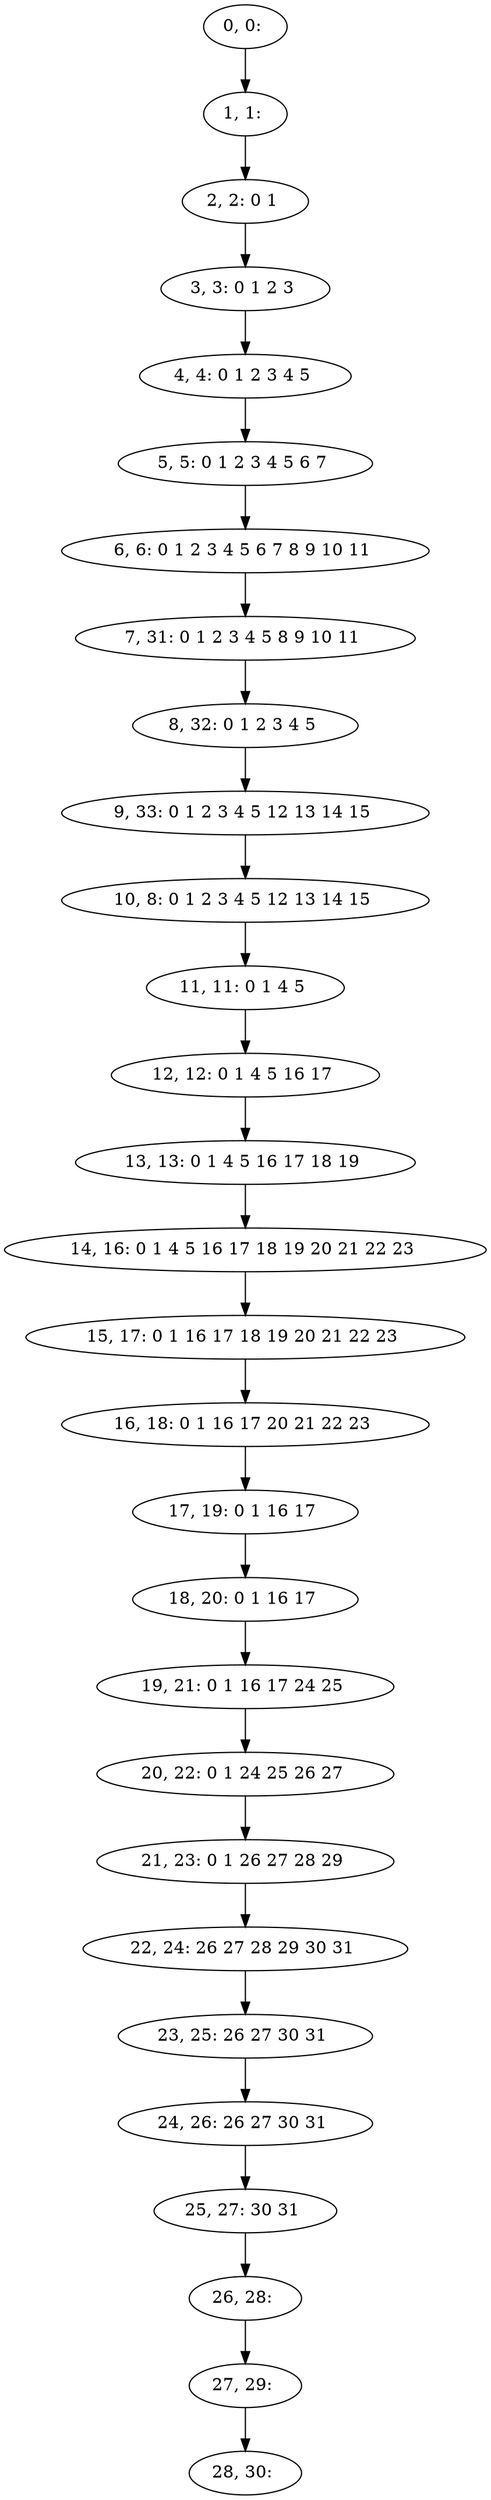 digraph G {
0[label="0, 0: "];
1[label="1, 1: "];
2[label="2, 2: 0 1 "];
3[label="3, 3: 0 1 2 3 "];
4[label="4, 4: 0 1 2 3 4 5 "];
5[label="5, 5: 0 1 2 3 4 5 6 7 "];
6[label="6, 6: 0 1 2 3 4 5 6 7 8 9 10 11 "];
7[label="7, 31: 0 1 2 3 4 5 8 9 10 11 "];
8[label="8, 32: 0 1 2 3 4 5 "];
9[label="9, 33: 0 1 2 3 4 5 12 13 14 15 "];
10[label="10, 8: 0 1 2 3 4 5 12 13 14 15 "];
11[label="11, 11: 0 1 4 5 "];
12[label="12, 12: 0 1 4 5 16 17 "];
13[label="13, 13: 0 1 4 5 16 17 18 19 "];
14[label="14, 16: 0 1 4 5 16 17 18 19 20 21 22 23 "];
15[label="15, 17: 0 1 16 17 18 19 20 21 22 23 "];
16[label="16, 18: 0 1 16 17 20 21 22 23 "];
17[label="17, 19: 0 1 16 17 "];
18[label="18, 20: 0 1 16 17 "];
19[label="19, 21: 0 1 16 17 24 25 "];
20[label="20, 22: 0 1 24 25 26 27 "];
21[label="21, 23: 0 1 26 27 28 29 "];
22[label="22, 24: 26 27 28 29 30 31 "];
23[label="23, 25: 26 27 30 31 "];
24[label="24, 26: 26 27 30 31 "];
25[label="25, 27: 30 31 "];
26[label="26, 28: "];
27[label="27, 29: "];
28[label="28, 30: "];
0->1 ;
1->2 ;
2->3 ;
3->4 ;
4->5 ;
5->6 ;
6->7 ;
7->8 ;
8->9 ;
9->10 ;
10->11 ;
11->12 ;
12->13 ;
13->14 ;
14->15 ;
15->16 ;
16->17 ;
17->18 ;
18->19 ;
19->20 ;
20->21 ;
21->22 ;
22->23 ;
23->24 ;
24->25 ;
25->26 ;
26->27 ;
27->28 ;
}

